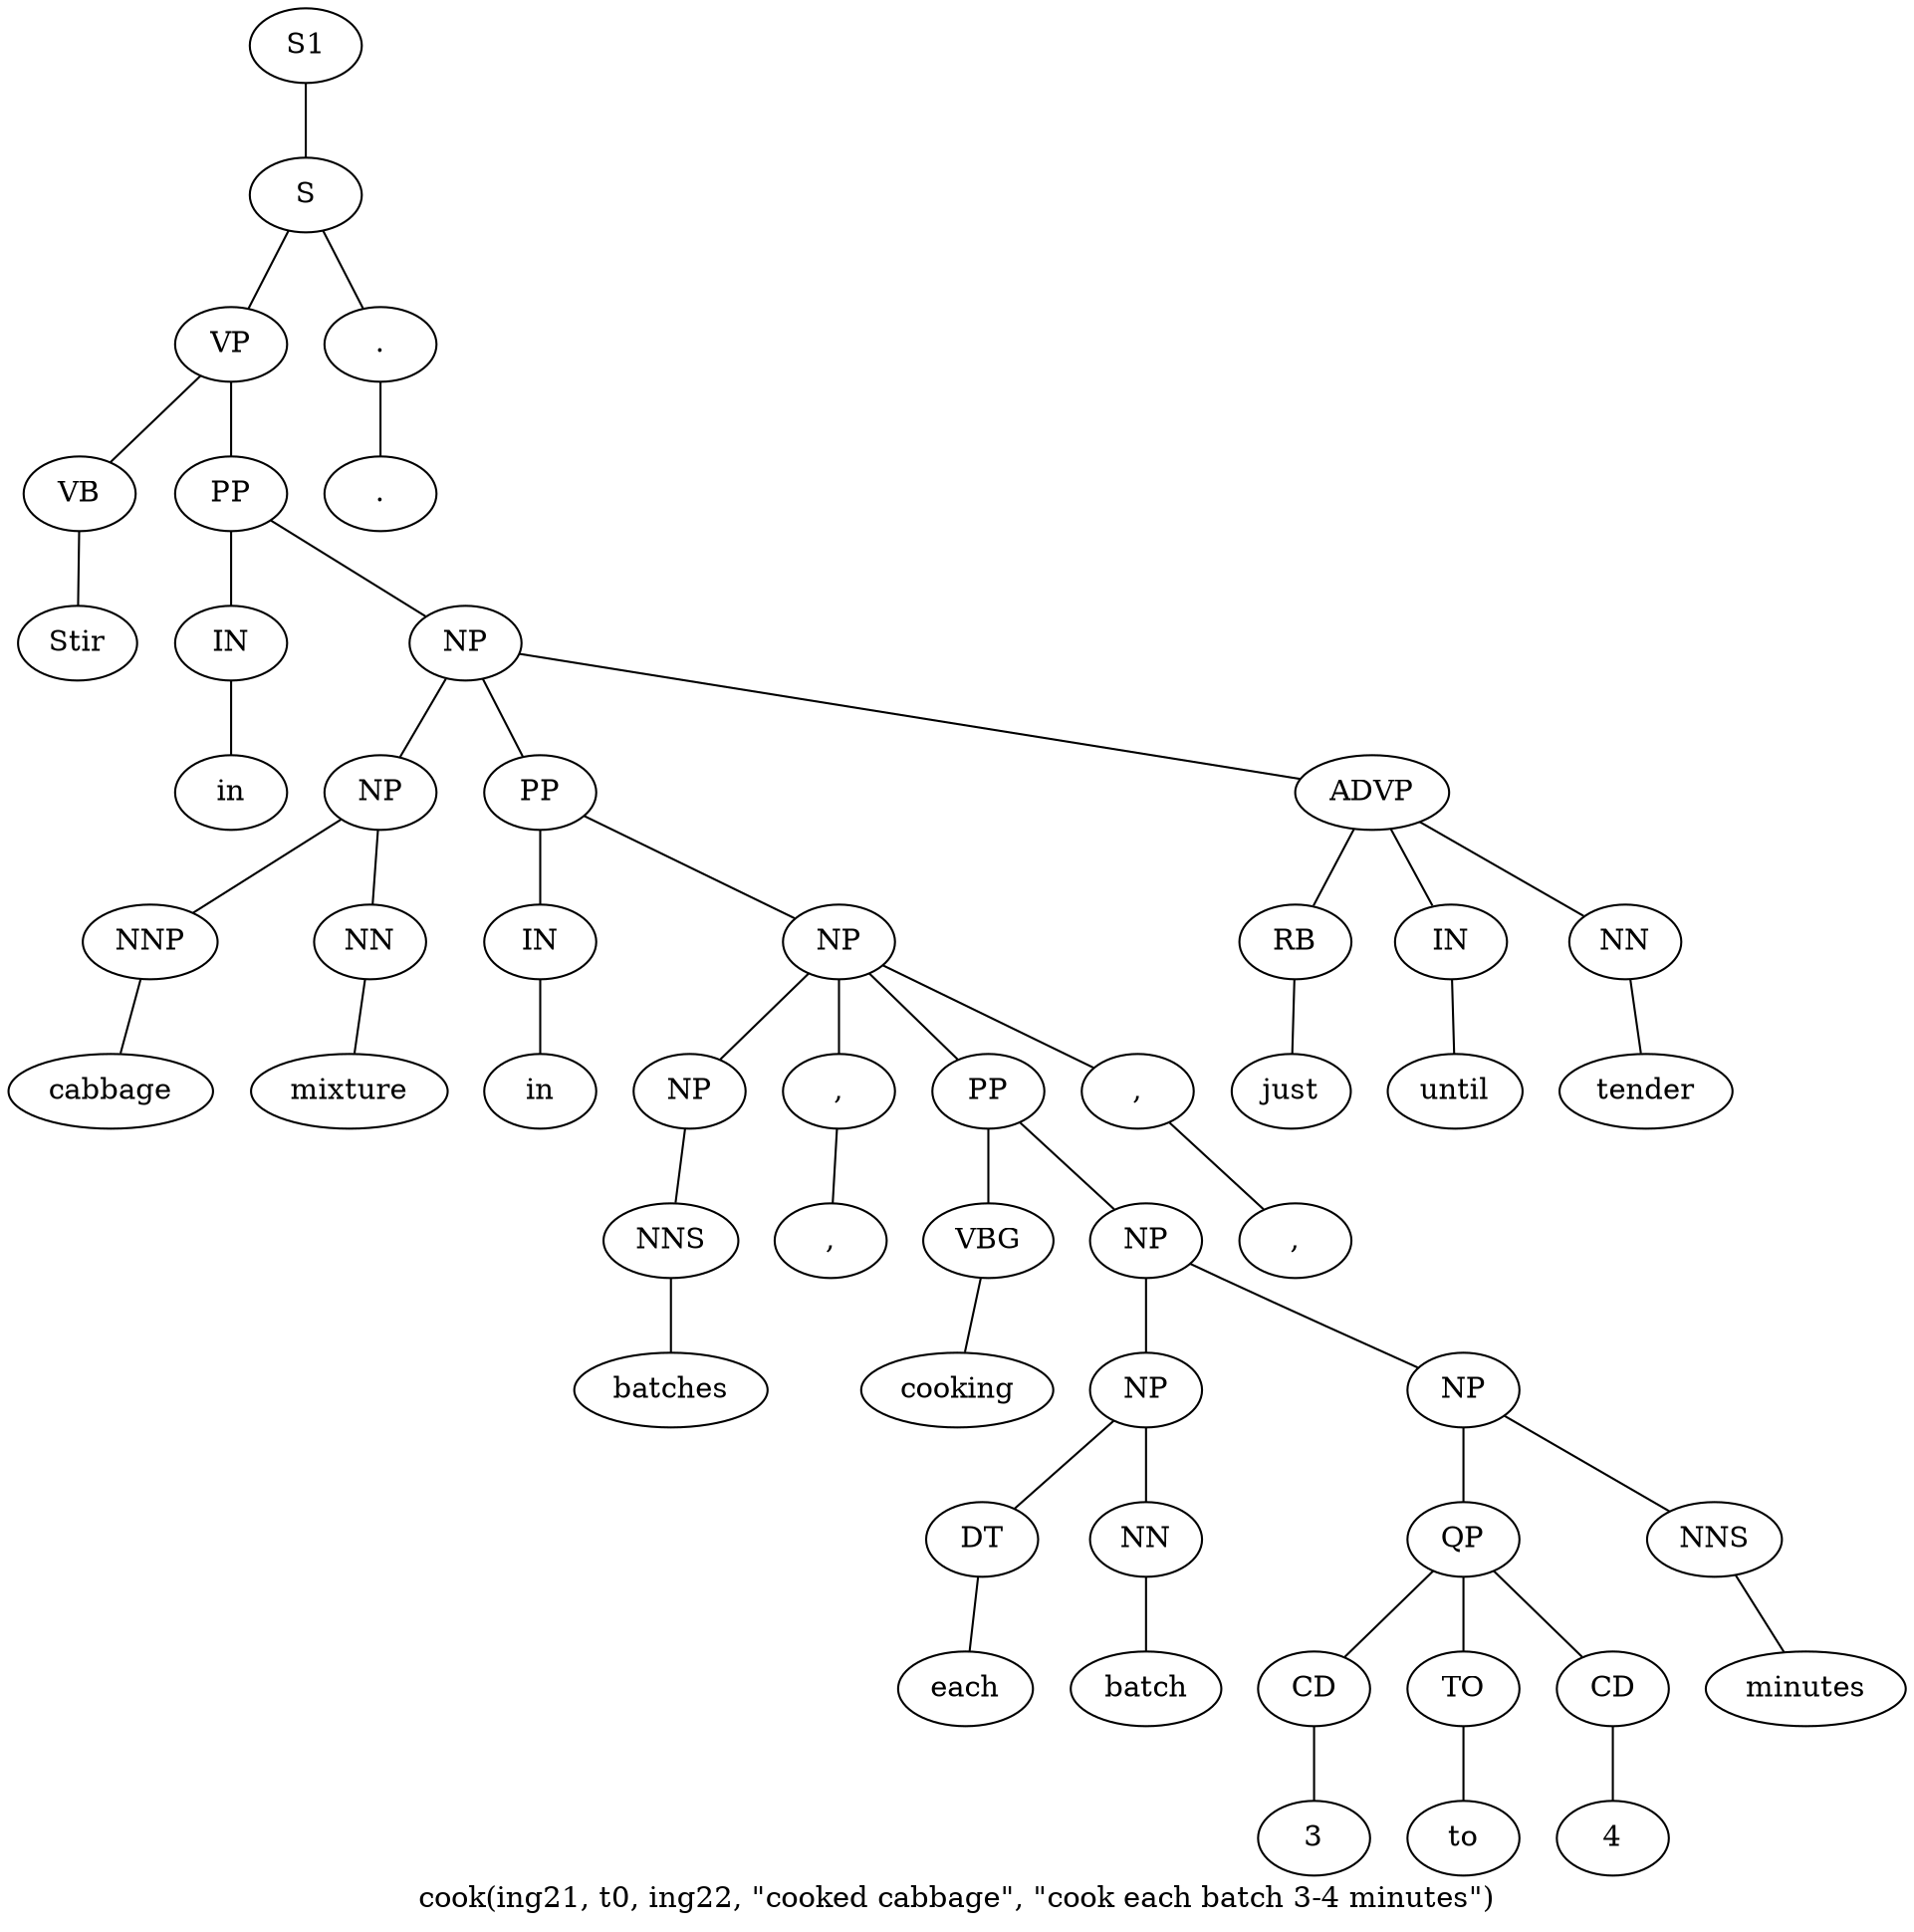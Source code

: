 graph SyntaxGraph {
	label = "cook(ing21, t0, ing22, \"cooked cabbage\", \"cook each batch 3-4 minutes\")";
	Node0 [label="S1"];
	Node1 [label="S"];
	Node2 [label="VP"];
	Node3 [label="VB"];
	Node4 [label="Stir"];
	Node5 [label="PP"];
	Node6 [label="IN"];
	Node7 [label="in"];
	Node8 [label="NP"];
	Node9 [label="NP"];
	Node10 [label="NNP"];
	Node11 [label="cabbage"];
	Node12 [label="NN"];
	Node13 [label="mixture"];
	Node14 [label="PP"];
	Node15 [label="IN"];
	Node16 [label="in"];
	Node17 [label="NP"];
	Node18 [label="NP"];
	Node19 [label="NNS"];
	Node20 [label="batches"];
	Node21 [label=","];
	Node22 [label=","];
	Node23 [label="PP"];
	Node24 [label="VBG"];
	Node25 [label="cooking"];
	Node26 [label="NP"];
	Node27 [label="NP"];
	Node28 [label="DT"];
	Node29 [label="each"];
	Node30 [label="NN"];
	Node31 [label="batch"];
	Node32 [label="NP"];
	Node33 [label="QP"];
	Node34 [label="CD"];
	Node35 [label="3"];
	Node36 [label="TO"];
	Node37 [label="to"];
	Node38 [label="CD"];
	Node39 [label="4"];
	Node40 [label="NNS"];
	Node41 [label="minutes"];
	Node42 [label=","];
	Node43 [label=","];
	Node44 [label="ADVP"];
	Node45 [label="RB"];
	Node46 [label="just"];
	Node47 [label="IN"];
	Node48 [label="until"];
	Node49 [label="NN"];
	Node50 [label="tender"];
	Node51 [label="."];
	Node52 [label="."];

	Node0 -- Node1;
	Node1 -- Node2;
	Node1 -- Node51;
	Node2 -- Node3;
	Node2 -- Node5;
	Node3 -- Node4;
	Node5 -- Node6;
	Node5 -- Node8;
	Node6 -- Node7;
	Node8 -- Node9;
	Node8 -- Node14;
	Node8 -- Node44;
	Node9 -- Node10;
	Node9 -- Node12;
	Node10 -- Node11;
	Node12 -- Node13;
	Node14 -- Node15;
	Node14 -- Node17;
	Node15 -- Node16;
	Node17 -- Node18;
	Node17 -- Node21;
	Node17 -- Node23;
	Node17 -- Node42;
	Node18 -- Node19;
	Node19 -- Node20;
	Node21 -- Node22;
	Node23 -- Node24;
	Node23 -- Node26;
	Node24 -- Node25;
	Node26 -- Node27;
	Node26 -- Node32;
	Node27 -- Node28;
	Node27 -- Node30;
	Node28 -- Node29;
	Node30 -- Node31;
	Node32 -- Node33;
	Node32 -- Node40;
	Node33 -- Node34;
	Node33 -- Node36;
	Node33 -- Node38;
	Node34 -- Node35;
	Node36 -- Node37;
	Node38 -- Node39;
	Node40 -- Node41;
	Node42 -- Node43;
	Node44 -- Node45;
	Node44 -- Node47;
	Node44 -- Node49;
	Node45 -- Node46;
	Node47 -- Node48;
	Node49 -- Node50;
	Node51 -- Node52;
}